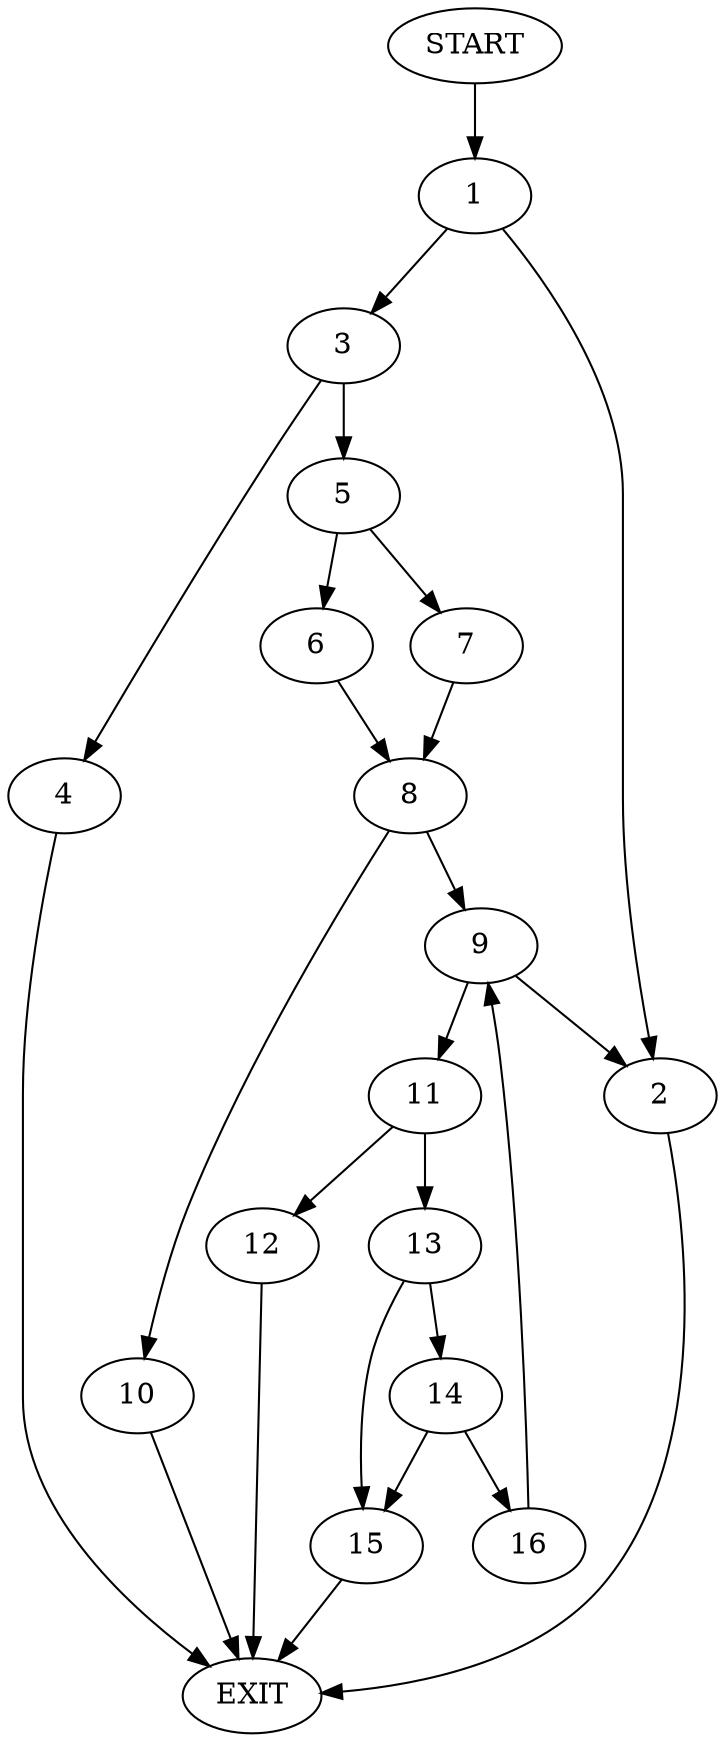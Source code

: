 digraph {
0 [label="START"]
17 [label="EXIT"]
0 -> 1
1 -> 2
1 -> 3
3 -> 4
3 -> 5
2 -> 17
5 -> 6
5 -> 7
4 -> 17
7 -> 8
6 -> 8
8 -> 9
8 -> 10
10 -> 17
9 -> 11
9 -> 2
11 -> 12
11 -> 13
13 -> 14
13 -> 15
12 -> 17
14 -> 16
14 -> 15
15 -> 17
16 -> 9
}
